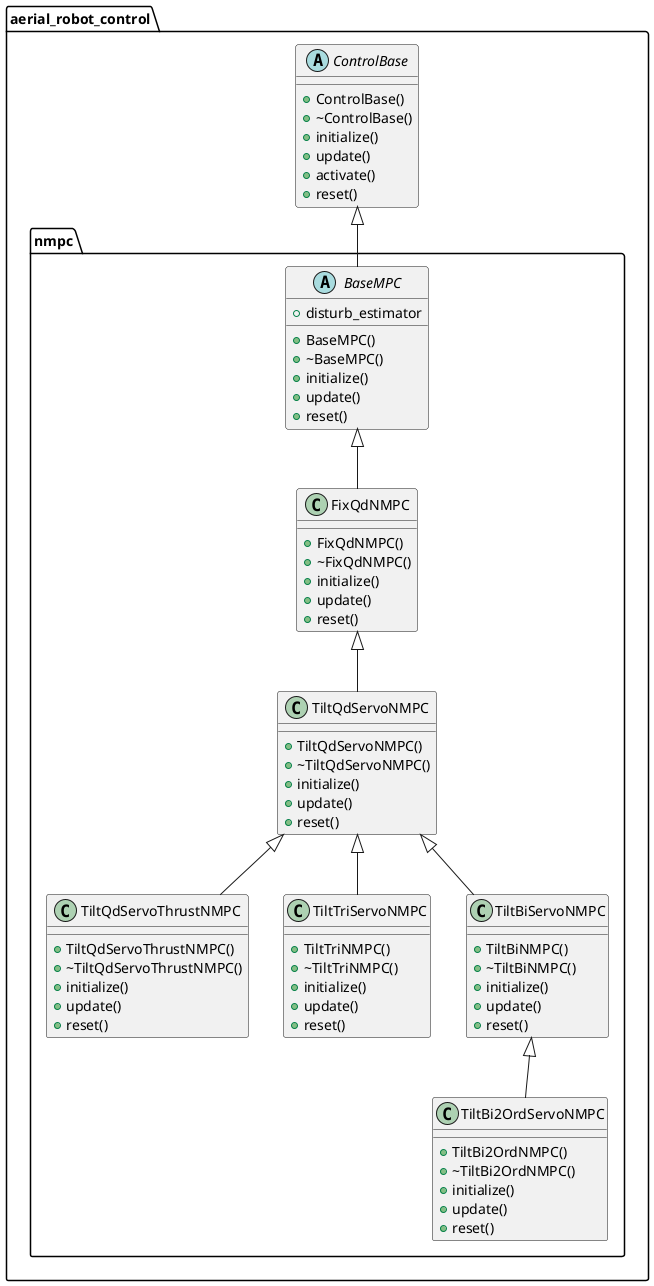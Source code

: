 @startuml
'https://plantuml.com/class-diagram

set namespaceSeparator ::

abstract class aerial_robot_control::ControlBase {
    + ControlBase()
    + ~ControlBase()
    + initialize()
    + update()
    + activate()
    + reset()
}

abstract class aerial_robot_control::nmpc::BaseMPC extends aerial_robot_control::ControlBase {
    + disturb_estimator
    + BaseMPC()
    + ~BaseMPC()
    + initialize()
    + update()
    + reset()
}

class aerial_robot_control::nmpc::FixQdNMPC extends aerial_robot_control::nmpc::BaseMPC {
'x_dim = 13, u_dim = 4'
    + FixQdNMPC()
    + ~FixQdNMPC()
    + initialize()
    + update()
    + reset()
}

'class aerial_robot_control::nmpc::TiltQdNMPC extends aerial_robot_control::nmpc::FixQdNMPC {
''x_dim = 13, u_dim = 8'
'    + TiltQdNMPC()
'    + ~TiltQdNMPC()
'    + initialize()
'    + update()
'    + reset()
'}

class aerial_robot_control::nmpc::TiltQdServoNMPC extends aerial_robot_control::nmpc::FixQdNMPC {
'x_dim = 17, u_dim = 8'
    + TiltQdServoNMPC()
    + ~TiltQdServoNMPC()
    + initialize()
    + update()
    + reset()
}

class aerial_robot_control::nmpc::TiltQdServoThrustNMPC extends aerial_robot_control::nmpc::TiltQdServoNMPC {
'x_dim = 21, u_dim = 8'
    + TiltQdServoThrustNMPC()
    + ~TiltQdServoThrustNMPC()
    + initialize()
    + update()
    + reset()
}

class aerial_robot_control::nmpc::TiltTriServoNMPC extends aerial_robot_control::nmpc::TiltQdServoNMPC {
'x_dim = 16, u_dim = 6'
    + TiltTriNMPC()
    + ~TiltTriNMPC()
    + initialize()
    + update()
    + reset()
}

class aerial_robot_control::nmpc::TiltBiServoNMPC extends aerial_robot_control::nmpc::TiltQdServoNMPC {
'x_dim = 15, u_dim = 4'
    + TiltBiNMPC()
    + ~TiltBiNMPC()
    + initialize()
    + update()
    + reset()
}

class aerial_robot_control::nmpc::TiltBi2OrdServoNMPC extends aerial_robot_control::nmpc::TiltBiServoNMPC {
'x_dim = 17, u_dim = 4'
    + TiltBi2OrdNMPC()
    + ~TiltBi2OrdNMPC()
    + initialize()
    + update()
    + reset()
}

@enduml